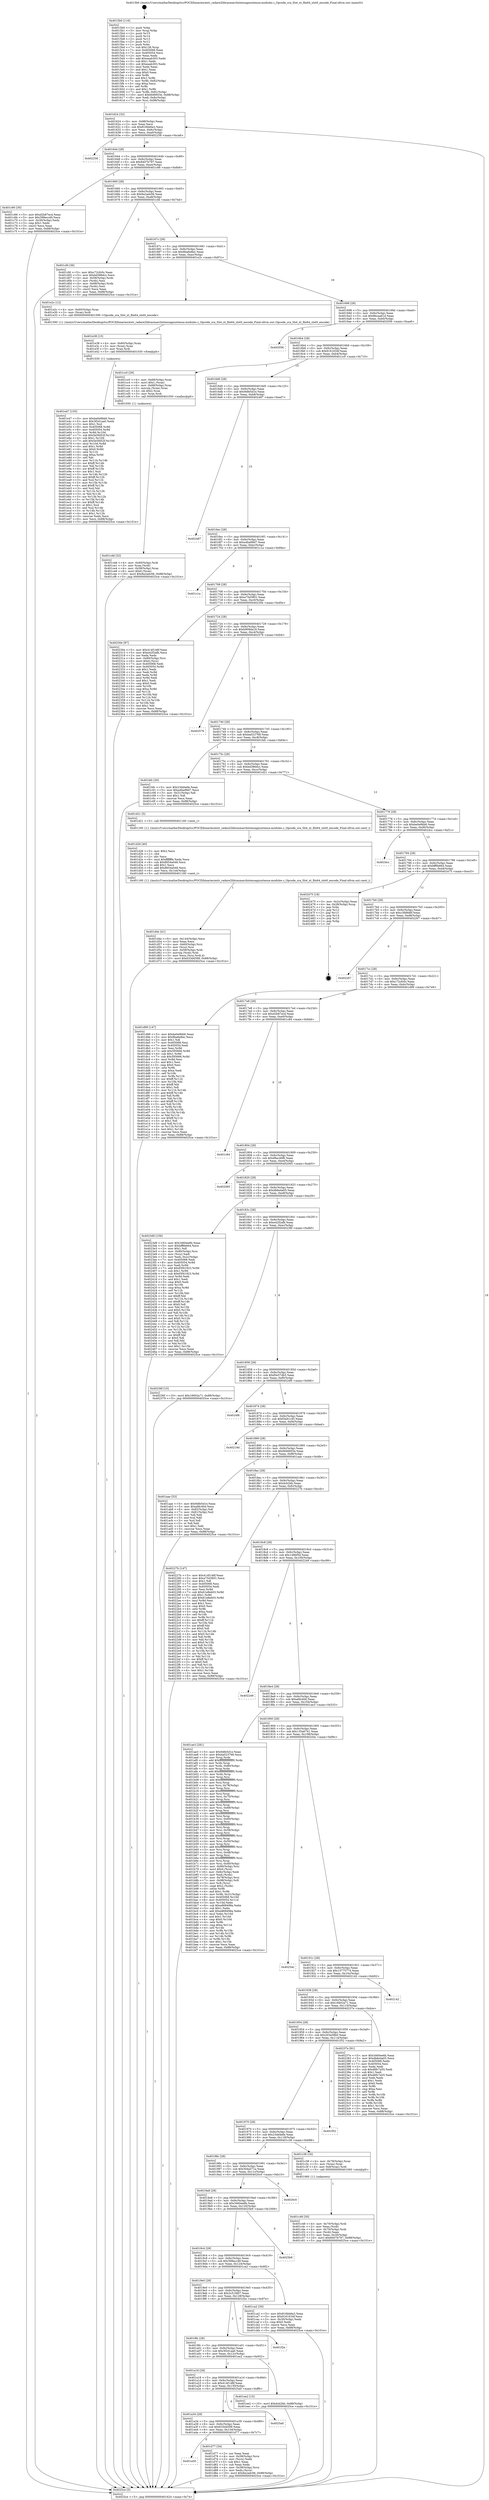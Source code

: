 digraph "0x4015b0" {
  label = "0x4015b0 (/mnt/c/Users/mathe/Desktop/tcc/POCII/binaries/extr_radare2librasmarchxtensagnuxtensa-modules.c_Opcode_sra_Slot_xt_flix64_slot0_encode_Final-ollvm.out::main(0))"
  labelloc = "t"
  node[shape=record]

  Entry [label="",width=0.3,height=0.3,shape=circle,fillcolor=black,style=filled]
  "0x401624" [label="{
     0x401624 [32]\l
     | [instrs]\l
     &nbsp;&nbsp;0x401624 \<+6\>: mov -0x88(%rbp),%eax\l
     &nbsp;&nbsp;0x40162a \<+2\>: mov %eax,%ecx\l
     &nbsp;&nbsp;0x40162c \<+6\>: sub $0x816bb6a3,%ecx\l
     &nbsp;&nbsp;0x401632 \<+6\>: mov %eax,-0x9c(%rbp)\l
     &nbsp;&nbsp;0x401638 \<+6\>: mov %ecx,-0xa0(%rbp)\l
     &nbsp;&nbsp;0x40163e \<+6\>: je 0000000000402258 \<main+0xca8\>\l
  }"]
  "0x402258" [label="{
     0x402258\l
  }", style=dashed]
  "0x401644" [label="{
     0x401644 [28]\l
     | [instrs]\l
     &nbsp;&nbsp;0x401644 \<+5\>: jmp 0000000000401649 \<main+0x99\>\l
     &nbsp;&nbsp;0x401649 \<+6\>: mov -0x9c(%rbp),%eax\l
     &nbsp;&nbsp;0x40164f \<+5\>: sub $0x8407b797,%eax\l
     &nbsp;&nbsp;0x401654 \<+6\>: mov %eax,-0xa4(%rbp)\l
     &nbsp;&nbsp;0x40165a \<+6\>: je 0000000000401c66 \<main+0x6b6\>\l
  }"]
  Exit [label="",width=0.3,height=0.3,shape=circle,fillcolor=black,style=filled,peripheries=2]
  "0x401c66" [label="{
     0x401c66 [30]\l
     | [instrs]\l
     &nbsp;&nbsp;0x401c66 \<+5\>: mov $0xd2b87ecd,%eax\l
     &nbsp;&nbsp;0x401c6b \<+5\>: mov $0x399ecc49,%ecx\l
     &nbsp;&nbsp;0x401c70 \<+3\>: mov -0x30(%rbp),%edx\l
     &nbsp;&nbsp;0x401c73 \<+3\>: cmp $0x1,%edx\l
     &nbsp;&nbsp;0x401c76 \<+3\>: cmovl %ecx,%eax\l
     &nbsp;&nbsp;0x401c79 \<+6\>: mov %eax,-0x88(%rbp)\l
     &nbsp;&nbsp;0x401c7f \<+5\>: jmp 00000000004025ce \<main+0x101e\>\l
  }"]
  "0x401660" [label="{
     0x401660 [28]\l
     | [instrs]\l
     &nbsp;&nbsp;0x401660 \<+5\>: jmp 0000000000401665 \<main+0xb5\>\l
     &nbsp;&nbsp;0x401665 \<+6\>: mov -0x9c(%rbp),%eax\l
     &nbsp;&nbsp;0x40166b \<+5\>: sub $0x8a2adc06,%eax\l
     &nbsp;&nbsp;0x401670 \<+6\>: mov %eax,-0xa8(%rbp)\l
     &nbsp;&nbsp;0x401676 \<+6\>: je 0000000000401cfd \<main+0x74d\>\l
  }"]
  "0x401e47" [label="{
     0x401e47 [155]\l
     | [instrs]\l
     &nbsp;&nbsp;0x401e47 \<+5\>: mov $0xbe0e9bb6,%ecx\l
     &nbsp;&nbsp;0x401e4c \<+5\>: mov $0x3f2d1aa0,%edx\l
     &nbsp;&nbsp;0x401e51 \<+3\>: mov $0x1,%sil\l
     &nbsp;&nbsp;0x401e54 \<+8\>: mov 0x405068,%r8d\l
     &nbsp;&nbsp;0x401e5c \<+8\>: mov 0x405054,%r9d\l
     &nbsp;&nbsp;0x401e64 \<+3\>: mov %r8d,%r10d\l
     &nbsp;&nbsp;0x401e67 \<+7\>: sub $0x5e5fd52f,%r10d\l
     &nbsp;&nbsp;0x401e6e \<+4\>: sub $0x1,%r10d\l
     &nbsp;&nbsp;0x401e72 \<+7\>: add $0x5e5fd52f,%r10d\l
     &nbsp;&nbsp;0x401e79 \<+4\>: imul %r10d,%r8d\l
     &nbsp;&nbsp;0x401e7d \<+4\>: and $0x1,%r8d\l
     &nbsp;&nbsp;0x401e81 \<+4\>: cmp $0x0,%r8d\l
     &nbsp;&nbsp;0x401e85 \<+4\>: sete %r11b\l
     &nbsp;&nbsp;0x401e89 \<+4\>: cmp $0xa,%r9d\l
     &nbsp;&nbsp;0x401e8d \<+3\>: setl %bl\l
     &nbsp;&nbsp;0x401e90 \<+3\>: mov %r11b,%r14b\l
     &nbsp;&nbsp;0x401e93 \<+4\>: xor $0xff,%r14b\l
     &nbsp;&nbsp;0x401e97 \<+3\>: mov %bl,%r15b\l
     &nbsp;&nbsp;0x401e9a \<+4\>: xor $0xff,%r15b\l
     &nbsp;&nbsp;0x401e9e \<+4\>: xor $0x1,%sil\l
     &nbsp;&nbsp;0x401ea2 \<+3\>: mov %r14b,%r12b\l
     &nbsp;&nbsp;0x401ea5 \<+4\>: and $0xff,%r12b\l
     &nbsp;&nbsp;0x401ea9 \<+3\>: and %sil,%r11b\l
     &nbsp;&nbsp;0x401eac \<+3\>: mov %r15b,%r13b\l
     &nbsp;&nbsp;0x401eaf \<+4\>: and $0xff,%r13b\l
     &nbsp;&nbsp;0x401eb3 \<+3\>: and %sil,%bl\l
     &nbsp;&nbsp;0x401eb6 \<+3\>: or %r11b,%r12b\l
     &nbsp;&nbsp;0x401eb9 \<+3\>: or %bl,%r13b\l
     &nbsp;&nbsp;0x401ebc \<+3\>: xor %r13b,%r12b\l
     &nbsp;&nbsp;0x401ebf \<+3\>: or %r15b,%r14b\l
     &nbsp;&nbsp;0x401ec2 \<+4\>: xor $0xff,%r14b\l
     &nbsp;&nbsp;0x401ec6 \<+4\>: or $0x1,%sil\l
     &nbsp;&nbsp;0x401eca \<+3\>: and %sil,%r14b\l
     &nbsp;&nbsp;0x401ecd \<+3\>: or %r14b,%r12b\l
     &nbsp;&nbsp;0x401ed0 \<+4\>: test $0x1,%r12b\l
     &nbsp;&nbsp;0x401ed4 \<+3\>: cmovne %edx,%ecx\l
     &nbsp;&nbsp;0x401ed7 \<+6\>: mov %ecx,-0x88(%rbp)\l
     &nbsp;&nbsp;0x401edd \<+5\>: jmp 00000000004025ce \<main+0x101e\>\l
  }"]
  "0x401cfd" [label="{
     0x401cfd [36]\l
     | [instrs]\l
     &nbsp;&nbsp;0x401cfd \<+5\>: mov $0xc72cfc0c,%eax\l
     &nbsp;&nbsp;0x401d02 \<+5\>: mov $0xbd386dcc,%ecx\l
     &nbsp;&nbsp;0x401d07 \<+4\>: mov -0x58(%rbp),%rdx\l
     &nbsp;&nbsp;0x401d0b \<+2\>: mov (%rdx),%esi\l
     &nbsp;&nbsp;0x401d0d \<+4\>: mov -0x68(%rbp),%rdx\l
     &nbsp;&nbsp;0x401d11 \<+2\>: cmp (%rdx),%esi\l
     &nbsp;&nbsp;0x401d13 \<+3\>: cmovl %ecx,%eax\l
     &nbsp;&nbsp;0x401d16 \<+6\>: mov %eax,-0x88(%rbp)\l
     &nbsp;&nbsp;0x401d1c \<+5\>: jmp 00000000004025ce \<main+0x101e\>\l
  }"]
  "0x40167c" [label="{
     0x40167c [28]\l
     | [instrs]\l
     &nbsp;&nbsp;0x40167c \<+5\>: jmp 0000000000401681 \<main+0xd1\>\l
     &nbsp;&nbsp;0x401681 \<+6\>: mov -0x9c(%rbp),%eax\l
     &nbsp;&nbsp;0x401687 \<+5\>: sub $0x8ba6e8ec,%eax\l
     &nbsp;&nbsp;0x40168c \<+6\>: mov %eax,-0xac(%rbp)\l
     &nbsp;&nbsp;0x401692 \<+6\>: je 0000000000401e2c \<main+0x87c\>\l
  }"]
  "0x401e38" [label="{
     0x401e38 [15]\l
     | [instrs]\l
     &nbsp;&nbsp;0x401e38 \<+4\>: mov -0x60(%rbp),%rax\l
     &nbsp;&nbsp;0x401e3c \<+3\>: mov (%rax),%rax\l
     &nbsp;&nbsp;0x401e3f \<+3\>: mov %rax,%rdi\l
     &nbsp;&nbsp;0x401e42 \<+5\>: call 0000000000401030 \<free@plt\>\l
     | [calls]\l
     &nbsp;&nbsp;0x401030 \{1\} (unknown)\l
  }"]
  "0x401e2c" [label="{
     0x401e2c [12]\l
     | [instrs]\l
     &nbsp;&nbsp;0x401e2c \<+4\>: mov -0x60(%rbp),%rax\l
     &nbsp;&nbsp;0x401e30 \<+3\>: mov (%rax),%rdi\l
     &nbsp;&nbsp;0x401e33 \<+5\>: call 0000000000401590 \<Opcode_sra_Slot_xt_flix64_slot0_encode\>\l
     | [calls]\l
     &nbsp;&nbsp;0x401590 \{1\} (/mnt/c/Users/mathe/Desktop/tcc/POCII/binaries/extr_radare2librasmarchxtensagnuxtensa-modules.c_Opcode_sra_Slot_xt_flix64_slot0_encode_Final-ollvm.out::Opcode_sra_Slot_xt_flix64_slot0_encode)\l
  }"]
  "0x401698" [label="{
     0x401698 [28]\l
     | [instrs]\l
     &nbsp;&nbsp;0x401698 \<+5\>: jmp 000000000040169d \<main+0xed\>\l
     &nbsp;&nbsp;0x40169d \<+6\>: mov -0x9c(%rbp),%eax\l
     &nbsp;&nbsp;0x4016a3 \<+5\>: sub $0x8bcaa61d,%eax\l
     &nbsp;&nbsp;0x4016a8 \<+6\>: mov %eax,-0xb0(%rbp)\l
     &nbsp;&nbsp;0x4016ae \<+6\>: je 0000000000402056 \<main+0xaa6\>\l
  }"]
  "0x401a50" [label="{
     0x401a50\l
  }", style=dashed]
  "0x402056" [label="{
     0x402056\l
  }", style=dashed]
  "0x4016b4" [label="{
     0x4016b4 [28]\l
     | [instrs]\l
     &nbsp;&nbsp;0x4016b4 \<+5\>: jmp 00000000004016b9 \<main+0x109\>\l
     &nbsp;&nbsp;0x4016b9 \<+6\>: mov -0x9c(%rbp),%eax\l
     &nbsp;&nbsp;0x4016bf \<+5\>: sub $0x9161634f,%eax\l
     &nbsp;&nbsp;0x4016c4 \<+6\>: mov %eax,-0xb4(%rbp)\l
     &nbsp;&nbsp;0x4016ca \<+6\>: je 0000000000401cc0 \<main+0x710\>\l
  }"]
  "0x401d77" [label="{
     0x401d77 [34]\l
     | [instrs]\l
     &nbsp;&nbsp;0x401d77 \<+2\>: xor %eax,%eax\l
     &nbsp;&nbsp;0x401d79 \<+4\>: mov -0x58(%rbp),%rcx\l
     &nbsp;&nbsp;0x401d7d \<+2\>: mov (%rcx),%edx\l
     &nbsp;&nbsp;0x401d7f \<+3\>: sub $0x1,%eax\l
     &nbsp;&nbsp;0x401d82 \<+2\>: sub %eax,%edx\l
     &nbsp;&nbsp;0x401d84 \<+4\>: mov -0x58(%rbp),%rcx\l
     &nbsp;&nbsp;0x401d88 \<+2\>: mov %edx,(%rcx)\l
     &nbsp;&nbsp;0x401d8a \<+10\>: movl $0x8a2adc06,-0x88(%rbp)\l
     &nbsp;&nbsp;0x401d94 \<+5\>: jmp 00000000004025ce \<main+0x101e\>\l
  }"]
  "0x401cc0" [label="{
     0x401cc0 [29]\l
     | [instrs]\l
     &nbsp;&nbsp;0x401cc0 \<+4\>: mov -0x68(%rbp),%rax\l
     &nbsp;&nbsp;0x401cc4 \<+6\>: movl $0x1,(%rax)\l
     &nbsp;&nbsp;0x401cca \<+4\>: mov -0x68(%rbp),%rax\l
     &nbsp;&nbsp;0x401cce \<+3\>: movslq (%rax),%rax\l
     &nbsp;&nbsp;0x401cd1 \<+4\>: shl $0x2,%rax\l
     &nbsp;&nbsp;0x401cd5 \<+3\>: mov %rax,%rdi\l
     &nbsp;&nbsp;0x401cd8 \<+5\>: call 0000000000401050 \<malloc@plt\>\l
     | [calls]\l
     &nbsp;&nbsp;0x401050 \{1\} (unknown)\l
  }"]
  "0x4016d0" [label="{
     0x4016d0 [28]\l
     | [instrs]\l
     &nbsp;&nbsp;0x4016d0 \<+5\>: jmp 00000000004016d5 \<main+0x125\>\l
     &nbsp;&nbsp;0x4016d5 \<+6\>: mov -0x9c(%rbp),%eax\l
     &nbsp;&nbsp;0x4016db \<+5\>: sub $0x9dfe5d1e,%eax\l
     &nbsp;&nbsp;0x4016e0 \<+6\>: mov %eax,-0xb8(%rbp)\l
     &nbsp;&nbsp;0x4016e6 \<+6\>: je 0000000000402487 \<main+0xed7\>\l
  }"]
  "0x401a34" [label="{
     0x401a34 [28]\l
     | [instrs]\l
     &nbsp;&nbsp;0x401a34 \<+5\>: jmp 0000000000401a39 \<main+0x489\>\l
     &nbsp;&nbsp;0x401a39 \<+6\>: mov -0x9c(%rbp),%eax\l
     &nbsp;&nbsp;0x401a3f \<+5\>: sub $0x633d4599,%eax\l
     &nbsp;&nbsp;0x401a44 \<+6\>: mov %eax,-0x134(%rbp)\l
     &nbsp;&nbsp;0x401a4a \<+6\>: je 0000000000401d77 \<main+0x7c7\>\l
  }"]
  "0x402487" [label="{
     0x402487\l
  }", style=dashed]
  "0x4016ec" [label="{
     0x4016ec [28]\l
     | [instrs]\l
     &nbsp;&nbsp;0x4016ec \<+5\>: jmp 00000000004016f1 \<main+0x141\>\l
     &nbsp;&nbsp;0x4016f1 \<+6\>: mov -0x9c(%rbp),%eax\l
     &nbsp;&nbsp;0x4016f7 \<+5\>: sub $0xa4ba98d7,%eax\l
     &nbsp;&nbsp;0x4016fc \<+6\>: mov %eax,-0xbc(%rbp)\l
     &nbsp;&nbsp;0x401702 \<+6\>: je 0000000000401c1a \<main+0x66a\>\l
  }"]
  "0x4025a0" [label="{
     0x4025a0\l
  }", style=dashed]
  "0x401c1a" [label="{
     0x401c1a\l
  }", style=dashed]
  "0x401708" [label="{
     0x401708 [28]\l
     | [instrs]\l
     &nbsp;&nbsp;0x401708 \<+5\>: jmp 000000000040170d \<main+0x15d\>\l
     &nbsp;&nbsp;0x40170d \<+6\>: mov -0x9c(%rbp),%eax\l
     &nbsp;&nbsp;0x401713 \<+5\>: sub $0xa75d3801,%eax\l
     &nbsp;&nbsp;0x401718 \<+6\>: mov %eax,-0xc0(%rbp)\l
     &nbsp;&nbsp;0x40171e \<+6\>: je 000000000040230e \<main+0xd5e\>\l
  }"]
  "0x401a18" [label="{
     0x401a18 [28]\l
     | [instrs]\l
     &nbsp;&nbsp;0x401a18 \<+5\>: jmp 0000000000401a1d \<main+0x46d\>\l
     &nbsp;&nbsp;0x401a1d \<+6\>: mov -0x9c(%rbp),%eax\l
     &nbsp;&nbsp;0x401a23 \<+5\>: sub $0x414f148f,%eax\l
     &nbsp;&nbsp;0x401a28 \<+6\>: mov %eax,-0x130(%rbp)\l
     &nbsp;&nbsp;0x401a2e \<+6\>: je 00000000004025a0 \<main+0xff0\>\l
  }"]
  "0x40230e" [label="{
     0x40230e [97]\l
     | [instrs]\l
     &nbsp;&nbsp;0x40230e \<+5\>: mov $0x414f148f,%eax\l
     &nbsp;&nbsp;0x402313 \<+5\>: mov $0xe42f2afb,%ecx\l
     &nbsp;&nbsp;0x402318 \<+2\>: xor %edx,%edx\l
     &nbsp;&nbsp;0x40231a \<+4\>: mov -0x80(%rbp),%rsi\l
     &nbsp;&nbsp;0x40231e \<+6\>: movl $0x0,(%rsi)\l
     &nbsp;&nbsp;0x402324 \<+7\>: mov 0x405068,%edi\l
     &nbsp;&nbsp;0x40232b \<+8\>: mov 0x405054,%r8d\l
     &nbsp;&nbsp;0x402333 \<+3\>: sub $0x1,%edx\l
     &nbsp;&nbsp;0x402336 \<+3\>: mov %edi,%r9d\l
     &nbsp;&nbsp;0x402339 \<+3\>: add %edx,%r9d\l
     &nbsp;&nbsp;0x40233c \<+4\>: imul %r9d,%edi\l
     &nbsp;&nbsp;0x402340 \<+3\>: and $0x1,%edi\l
     &nbsp;&nbsp;0x402343 \<+3\>: cmp $0x0,%edi\l
     &nbsp;&nbsp;0x402346 \<+4\>: sete %r10b\l
     &nbsp;&nbsp;0x40234a \<+4\>: cmp $0xa,%r8d\l
     &nbsp;&nbsp;0x40234e \<+4\>: setl %r11b\l
     &nbsp;&nbsp;0x402352 \<+3\>: mov %r10b,%bl\l
     &nbsp;&nbsp;0x402355 \<+3\>: and %r11b,%bl\l
     &nbsp;&nbsp;0x402358 \<+3\>: xor %r11b,%r10b\l
     &nbsp;&nbsp;0x40235b \<+3\>: or %r10b,%bl\l
     &nbsp;&nbsp;0x40235e \<+3\>: test $0x1,%bl\l
     &nbsp;&nbsp;0x402361 \<+3\>: cmovne %ecx,%eax\l
     &nbsp;&nbsp;0x402364 \<+6\>: mov %eax,-0x88(%rbp)\l
     &nbsp;&nbsp;0x40236a \<+5\>: jmp 00000000004025ce \<main+0x101e\>\l
  }"]
  "0x401724" [label="{
     0x401724 [28]\l
     | [instrs]\l
     &nbsp;&nbsp;0x401724 \<+5\>: jmp 0000000000401729 \<main+0x179\>\l
     &nbsp;&nbsp;0x401729 \<+6\>: mov -0x9c(%rbp),%eax\l
     &nbsp;&nbsp;0x40172f \<+5\>: sub $0xb909da18,%eax\l
     &nbsp;&nbsp;0x401734 \<+6\>: mov %eax,-0xc4(%rbp)\l
     &nbsp;&nbsp;0x40173a \<+6\>: je 0000000000402576 \<main+0xfc6\>\l
  }"]
  "0x401ee2" [label="{
     0x401ee2 [15]\l
     | [instrs]\l
     &nbsp;&nbsp;0x401ee2 \<+10\>: movl $0xdcb2bb,-0x88(%rbp)\l
     &nbsp;&nbsp;0x401eec \<+5\>: jmp 00000000004025ce \<main+0x101e\>\l
  }"]
  "0x402576" [label="{
     0x402576\l
  }", style=dashed]
  "0x401740" [label="{
     0x401740 [28]\l
     | [instrs]\l
     &nbsp;&nbsp;0x401740 \<+5\>: jmp 0000000000401745 \<main+0x195\>\l
     &nbsp;&nbsp;0x401745 \<+6\>: mov -0x9c(%rbp),%eax\l
     &nbsp;&nbsp;0x40174b \<+5\>: sub $0xba023768,%eax\l
     &nbsp;&nbsp;0x401750 \<+6\>: mov %eax,-0xc8(%rbp)\l
     &nbsp;&nbsp;0x401756 \<+6\>: je 0000000000401bfc \<main+0x64c\>\l
  }"]
  "0x4019fc" [label="{
     0x4019fc [28]\l
     | [instrs]\l
     &nbsp;&nbsp;0x4019fc \<+5\>: jmp 0000000000401a01 \<main+0x451\>\l
     &nbsp;&nbsp;0x401a01 \<+6\>: mov -0x9c(%rbp),%eax\l
     &nbsp;&nbsp;0x401a07 \<+5\>: sub $0x3f2d1aa0,%eax\l
     &nbsp;&nbsp;0x401a0c \<+6\>: mov %eax,-0x12c(%rbp)\l
     &nbsp;&nbsp;0x401a12 \<+6\>: je 0000000000401ee2 \<main+0x932\>\l
  }"]
  "0x401bfc" [label="{
     0x401bfc [30]\l
     | [instrs]\l
     &nbsp;&nbsp;0x401bfc \<+5\>: mov $0x23dd4efe,%eax\l
     &nbsp;&nbsp;0x401c01 \<+5\>: mov $0xa4ba98d7,%ecx\l
     &nbsp;&nbsp;0x401c06 \<+3\>: mov -0x31(%rbp),%dl\l
     &nbsp;&nbsp;0x401c09 \<+3\>: test $0x1,%dl\l
     &nbsp;&nbsp;0x401c0c \<+3\>: cmovne %ecx,%eax\l
     &nbsp;&nbsp;0x401c0f \<+6\>: mov %eax,-0x88(%rbp)\l
     &nbsp;&nbsp;0x401c15 \<+5\>: jmp 00000000004025ce \<main+0x101e\>\l
  }"]
  "0x40175c" [label="{
     0x40175c [28]\l
     | [instrs]\l
     &nbsp;&nbsp;0x40175c \<+5\>: jmp 0000000000401761 \<main+0x1b1\>\l
     &nbsp;&nbsp;0x401761 \<+6\>: mov -0x9c(%rbp),%eax\l
     &nbsp;&nbsp;0x401767 \<+5\>: sub $0xbd386dcc,%eax\l
     &nbsp;&nbsp;0x40176c \<+6\>: mov %eax,-0xcc(%rbp)\l
     &nbsp;&nbsp;0x401772 \<+6\>: je 0000000000401d21 \<main+0x771\>\l
  }"]
  "0x401f2e" [label="{
     0x401f2e\l
  }", style=dashed]
  "0x401d21" [label="{
     0x401d21 [5]\l
     | [instrs]\l
     &nbsp;&nbsp;0x401d21 \<+5\>: call 0000000000401160 \<next_i\>\l
     | [calls]\l
     &nbsp;&nbsp;0x401160 \{1\} (/mnt/c/Users/mathe/Desktop/tcc/POCII/binaries/extr_radare2librasmarchxtensagnuxtensa-modules.c_Opcode_sra_Slot_xt_flix64_slot0_encode_Final-ollvm.out::next_i)\l
  }"]
  "0x401778" [label="{
     0x401778 [28]\l
     | [instrs]\l
     &nbsp;&nbsp;0x401778 \<+5\>: jmp 000000000040177d \<main+0x1cd\>\l
     &nbsp;&nbsp;0x40177d \<+6\>: mov -0x9c(%rbp),%eax\l
     &nbsp;&nbsp;0x401783 \<+5\>: sub $0xbe0e9bb6,%eax\l
     &nbsp;&nbsp;0x401788 \<+6\>: mov %eax,-0xd0(%rbp)\l
     &nbsp;&nbsp;0x40178e \<+6\>: je 00000000004024cc \<main+0xf1c\>\l
  }"]
  "0x401d4e" [label="{
     0x401d4e [41]\l
     | [instrs]\l
     &nbsp;&nbsp;0x401d4e \<+6\>: mov -0x144(%rbp),%ecx\l
     &nbsp;&nbsp;0x401d54 \<+3\>: imul %eax,%ecx\l
     &nbsp;&nbsp;0x401d57 \<+4\>: mov -0x60(%rbp),%rsi\l
     &nbsp;&nbsp;0x401d5b \<+3\>: mov (%rsi),%rsi\l
     &nbsp;&nbsp;0x401d5e \<+4\>: mov -0x58(%rbp),%rdi\l
     &nbsp;&nbsp;0x401d62 \<+3\>: movslq (%rdi),%rdi\l
     &nbsp;&nbsp;0x401d65 \<+3\>: mov %ecx,(%rsi,%rdi,4)\l
     &nbsp;&nbsp;0x401d68 \<+10\>: movl $0x633d4599,-0x88(%rbp)\l
     &nbsp;&nbsp;0x401d72 \<+5\>: jmp 00000000004025ce \<main+0x101e\>\l
  }"]
  "0x4024cc" [label="{
     0x4024cc\l
  }", style=dashed]
  "0x401794" [label="{
     0x401794 [28]\l
     | [instrs]\l
     &nbsp;&nbsp;0x401794 \<+5\>: jmp 0000000000401799 \<main+0x1e9\>\l
     &nbsp;&nbsp;0x401799 \<+6\>: mov -0x9c(%rbp),%eax\l
     &nbsp;&nbsp;0x40179f \<+5\>: sub $0xbff6b664,%eax\l
     &nbsp;&nbsp;0x4017a4 \<+6\>: mov %eax,-0xd4(%rbp)\l
     &nbsp;&nbsp;0x4017aa \<+6\>: je 0000000000402475 \<main+0xec5\>\l
  }"]
  "0x401d26" [label="{
     0x401d26 [40]\l
     | [instrs]\l
     &nbsp;&nbsp;0x401d26 \<+5\>: mov $0x2,%ecx\l
     &nbsp;&nbsp;0x401d2b \<+1\>: cltd\l
     &nbsp;&nbsp;0x401d2c \<+2\>: idiv %ecx\l
     &nbsp;&nbsp;0x401d2e \<+6\>: imul $0xfffffffe,%edx,%ecx\l
     &nbsp;&nbsp;0x401d34 \<+6\>: sub $0x8654a048,%ecx\l
     &nbsp;&nbsp;0x401d3a \<+3\>: add $0x1,%ecx\l
     &nbsp;&nbsp;0x401d3d \<+6\>: add $0x8654a048,%ecx\l
     &nbsp;&nbsp;0x401d43 \<+6\>: mov %ecx,-0x144(%rbp)\l
     &nbsp;&nbsp;0x401d49 \<+5\>: call 0000000000401160 \<next_i\>\l
     | [calls]\l
     &nbsp;&nbsp;0x401160 \{1\} (/mnt/c/Users/mathe/Desktop/tcc/POCII/binaries/extr_radare2librasmarchxtensagnuxtensa-modules.c_Opcode_sra_Slot_xt_flix64_slot0_encode_Final-ollvm.out::next_i)\l
  }"]
  "0x402475" [label="{
     0x402475 [18]\l
     | [instrs]\l
     &nbsp;&nbsp;0x402475 \<+3\>: mov -0x2c(%rbp),%eax\l
     &nbsp;&nbsp;0x402478 \<+4\>: lea -0x28(%rbp),%rsp\l
     &nbsp;&nbsp;0x40247c \<+1\>: pop %rbx\l
     &nbsp;&nbsp;0x40247d \<+2\>: pop %r12\l
     &nbsp;&nbsp;0x40247f \<+2\>: pop %r13\l
     &nbsp;&nbsp;0x402481 \<+2\>: pop %r14\l
     &nbsp;&nbsp;0x402483 \<+2\>: pop %r15\l
     &nbsp;&nbsp;0x402485 \<+1\>: pop %rbp\l
     &nbsp;&nbsp;0x402486 \<+1\>: ret\l
  }"]
  "0x4017b0" [label="{
     0x4017b0 [28]\l
     | [instrs]\l
     &nbsp;&nbsp;0x4017b0 \<+5\>: jmp 00000000004017b5 \<main+0x205\>\l
     &nbsp;&nbsp;0x4017b5 \<+6\>: mov -0x9c(%rbp),%eax\l
     &nbsp;&nbsp;0x4017bb \<+5\>: sub $0xc3fd9d6f,%eax\l
     &nbsp;&nbsp;0x4017c0 \<+6\>: mov %eax,-0xd8(%rbp)\l
     &nbsp;&nbsp;0x4017c6 \<+6\>: je 0000000000402267 \<main+0xcb7\>\l
  }"]
  "0x401cdd" [label="{
     0x401cdd [32]\l
     | [instrs]\l
     &nbsp;&nbsp;0x401cdd \<+4\>: mov -0x60(%rbp),%rdi\l
     &nbsp;&nbsp;0x401ce1 \<+3\>: mov %rax,(%rdi)\l
     &nbsp;&nbsp;0x401ce4 \<+4\>: mov -0x58(%rbp),%rax\l
     &nbsp;&nbsp;0x401ce8 \<+6\>: movl $0x0,(%rax)\l
     &nbsp;&nbsp;0x401cee \<+10\>: movl $0x8a2adc06,-0x88(%rbp)\l
     &nbsp;&nbsp;0x401cf8 \<+5\>: jmp 00000000004025ce \<main+0x101e\>\l
  }"]
  "0x402267" [label="{
     0x402267\l
  }", style=dashed]
  "0x4017cc" [label="{
     0x4017cc [28]\l
     | [instrs]\l
     &nbsp;&nbsp;0x4017cc \<+5\>: jmp 00000000004017d1 \<main+0x221\>\l
     &nbsp;&nbsp;0x4017d1 \<+6\>: mov -0x9c(%rbp),%eax\l
     &nbsp;&nbsp;0x4017d7 \<+5\>: sub $0xc72cfc0c,%eax\l
     &nbsp;&nbsp;0x4017dc \<+6\>: mov %eax,-0xdc(%rbp)\l
     &nbsp;&nbsp;0x4017e2 \<+6\>: je 0000000000401d99 \<main+0x7e9\>\l
  }"]
  "0x4019e0" [label="{
     0x4019e0 [28]\l
     | [instrs]\l
     &nbsp;&nbsp;0x4019e0 \<+5\>: jmp 00000000004019e5 \<main+0x435\>\l
     &nbsp;&nbsp;0x4019e5 \<+6\>: mov -0x9c(%rbp),%eax\l
     &nbsp;&nbsp;0x4019eb \<+5\>: sub $0x3c51fd07,%eax\l
     &nbsp;&nbsp;0x4019f0 \<+6\>: mov %eax,-0x128(%rbp)\l
     &nbsp;&nbsp;0x4019f6 \<+6\>: je 0000000000401f2e \<main+0x97e\>\l
  }"]
  "0x401d99" [label="{
     0x401d99 [147]\l
     | [instrs]\l
     &nbsp;&nbsp;0x401d99 \<+5\>: mov $0xbe0e9bb6,%eax\l
     &nbsp;&nbsp;0x401d9e \<+5\>: mov $0x8ba6e8ec,%ecx\l
     &nbsp;&nbsp;0x401da3 \<+2\>: mov $0x1,%dl\l
     &nbsp;&nbsp;0x401da5 \<+7\>: mov 0x405068,%esi\l
     &nbsp;&nbsp;0x401dac \<+7\>: mov 0x405054,%edi\l
     &nbsp;&nbsp;0x401db3 \<+3\>: mov %esi,%r8d\l
     &nbsp;&nbsp;0x401db6 \<+7\>: add $0x595666,%r8d\l
     &nbsp;&nbsp;0x401dbd \<+4\>: sub $0x1,%r8d\l
     &nbsp;&nbsp;0x401dc1 \<+7\>: sub $0x595666,%r8d\l
     &nbsp;&nbsp;0x401dc8 \<+4\>: imul %r8d,%esi\l
     &nbsp;&nbsp;0x401dcc \<+3\>: and $0x1,%esi\l
     &nbsp;&nbsp;0x401dcf \<+3\>: cmp $0x0,%esi\l
     &nbsp;&nbsp;0x401dd2 \<+4\>: sete %r9b\l
     &nbsp;&nbsp;0x401dd6 \<+3\>: cmp $0xa,%edi\l
     &nbsp;&nbsp;0x401dd9 \<+4\>: setl %r10b\l
     &nbsp;&nbsp;0x401ddd \<+3\>: mov %r9b,%r11b\l
     &nbsp;&nbsp;0x401de0 \<+4\>: xor $0xff,%r11b\l
     &nbsp;&nbsp;0x401de4 \<+3\>: mov %r10b,%bl\l
     &nbsp;&nbsp;0x401de7 \<+3\>: xor $0xff,%bl\l
     &nbsp;&nbsp;0x401dea \<+3\>: xor $0x1,%dl\l
     &nbsp;&nbsp;0x401ded \<+3\>: mov %r11b,%r14b\l
     &nbsp;&nbsp;0x401df0 \<+4\>: and $0xff,%r14b\l
     &nbsp;&nbsp;0x401df4 \<+3\>: and %dl,%r9b\l
     &nbsp;&nbsp;0x401df7 \<+3\>: mov %bl,%r15b\l
     &nbsp;&nbsp;0x401dfa \<+4\>: and $0xff,%r15b\l
     &nbsp;&nbsp;0x401dfe \<+3\>: and %dl,%r10b\l
     &nbsp;&nbsp;0x401e01 \<+3\>: or %r9b,%r14b\l
     &nbsp;&nbsp;0x401e04 \<+3\>: or %r10b,%r15b\l
     &nbsp;&nbsp;0x401e07 \<+3\>: xor %r15b,%r14b\l
     &nbsp;&nbsp;0x401e0a \<+3\>: or %bl,%r11b\l
     &nbsp;&nbsp;0x401e0d \<+4\>: xor $0xff,%r11b\l
     &nbsp;&nbsp;0x401e11 \<+3\>: or $0x1,%dl\l
     &nbsp;&nbsp;0x401e14 \<+3\>: and %dl,%r11b\l
     &nbsp;&nbsp;0x401e17 \<+3\>: or %r11b,%r14b\l
     &nbsp;&nbsp;0x401e1a \<+4\>: test $0x1,%r14b\l
     &nbsp;&nbsp;0x401e1e \<+3\>: cmovne %ecx,%eax\l
     &nbsp;&nbsp;0x401e21 \<+6\>: mov %eax,-0x88(%rbp)\l
     &nbsp;&nbsp;0x401e27 \<+5\>: jmp 00000000004025ce \<main+0x101e\>\l
  }"]
  "0x4017e8" [label="{
     0x4017e8 [28]\l
     | [instrs]\l
     &nbsp;&nbsp;0x4017e8 \<+5\>: jmp 00000000004017ed \<main+0x23d\>\l
     &nbsp;&nbsp;0x4017ed \<+6\>: mov -0x9c(%rbp),%eax\l
     &nbsp;&nbsp;0x4017f3 \<+5\>: sub $0xd2b87ecd,%eax\l
     &nbsp;&nbsp;0x4017f8 \<+6\>: mov %eax,-0xe0(%rbp)\l
     &nbsp;&nbsp;0x4017fe \<+6\>: je 0000000000401c84 \<main+0x6d4\>\l
  }"]
  "0x401ca2" [label="{
     0x401ca2 [30]\l
     | [instrs]\l
     &nbsp;&nbsp;0x401ca2 \<+5\>: mov $0x816bb6a3,%eax\l
     &nbsp;&nbsp;0x401ca7 \<+5\>: mov $0x9161634f,%ecx\l
     &nbsp;&nbsp;0x401cac \<+3\>: mov -0x30(%rbp),%edx\l
     &nbsp;&nbsp;0x401caf \<+3\>: cmp $0x0,%edx\l
     &nbsp;&nbsp;0x401cb2 \<+3\>: cmove %ecx,%eax\l
     &nbsp;&nbsp;0x401cb5 \<+6\>: mov %eax,-0x88(%rbp)\l
     &nbsp;&nbsp;0x401cbb \<+5\>: jmp 00000000004025ce \<main+0x101e\>\l
  }"]
  "0x401c84" [label="{
     0x401c84\l
  }", style=dashed]
  "0x401804" [label="{
     0x401804 [28]\l
     | [instrs]\l
     &nbsp;&nbsp;0x401804 \<+5\>: jmp 0000000000401809 \<main+0x259\>\l
     &nbsp;&nbsp;0x401809 \<+6\>: mov -0x9c(%rbp),%eax\l
     &nbsp;&nbsp;0x40180f \<+5\>: sub $0xd8ac46f6,%eax\l
     &nbsp;&nbsp;0x401814 \<+6\>: mov %eax,-0xe4(%rbp)\l
     &nbsp;&nbsp;0x40181a \<+6\>: je 0000000000402065 \<main+0xab5\>\l
  }"]
  "0x4019c4" [label="{
     0x4019c4 [28]\l
     | [instrs]\l
     &nbsp;&nbsp;0x4019c4 \<+5\>: jmp 00000000004019c9 \<main+0x419\>\l
     &nbsp;&nbsp;0x4019c9 \<+6\>: mov -0x9c(%rbp),%eax\l
     &nbsp;&nbsp;0x4019cf \<+5\>: sub $0x399ecc49,%eax\l
     &nbsp;&nbsp;0x4019d4 \<+6\>: mov %eax,-0x124(%rbp)\l
     &nbsp;&nbsp;0x4019da \<+6\>: je 0000000000401ca2 \<main+0x6f2\>\l
  }"]
  "0x402065" [label="{
     0x402065\l
  }", style=dashed]
  "0x401820" [label="{
     0x401820 [28]\l
     | [instrs]\l
     &nbsp;&nbsp;0x401820 \<+5\>: jmp 0000000000401825 \<main+0x275\>\l
     &nbsp;&nbsp;0x401825 \<+6\>: mov -0x9c(%rbp),%eax\l
     &nbsp;&nbsp;0x40182b \<+5\>: sub $0xdb6e4a05,%eax\l
     &nbsp;&nbsp;0x401830 \<+6\>: mov %eax,-0xe8(%rbp)\l
     &nbsp;&nbsp;0x401836 \<+6\>: je 00000000004023d9 \<main+0xe29\>\l
  }"]
  "0x4025b9" [label="{
     0x4025b9\l
  }", style=dashed]
  "0x4023d9" [label="{
     0x4023d9 [156]\l
     | [instrs]\l
     &nbsp;&nbsp;0x4023d9 \<+5\>: mov $0x3460ee6b,%eax\l
     &nbsp;&nbsp;0x4023de \<+5\>: mov $0xbff6b664,%ecx\l
     &nbsp;&nbsp;0x4023e3 \<+2\>: mov $0x1,%dl\l
     &nbsp;&nbsp;0x4023e5 \<+4\>: mov -0x80(%rbp),%rsi\l
     &nbsp;&nbsp;0x4023e9 \<+2\>: mov (%rsi),%edi\l
     &nbsp;&nbsp;0x4023eb \<+3\>: mov %edi,-0x2c(%rbp)\l
     &nbsp;&nbsp;0x4023ee \<+7\>: mov 0x405068,%edi\l
     &nbsp;&nbsp;0x4023f5 \<+8\>: mov 0x405054,%r8d\l
     &nbsp;&nbsp;0x4023fd \<+3\>: mov %edi,%r9d\l
     &nbsp;&nbsp;0x402400 \<+7\>: add $0x65f41923,%r9d\l
     &nbsp;&nbsp;0x402407 \<+4\>: sub $0x1,%r9d\l
     &nbsp;&nbsp;0x40240b \<+7\>: sub $0x65f41923,%r9d\l
     &nbsp;&nbsp;0x402412 \<+4\>: imul %r9d,%edi\l
     &nbsp;&nbsp;0x402416 \<+3\>: and $0x1,%edi\l
     &nbsp;&nbsp;0x402419 \<+3\>: cmp $0x0,%edi\l
     &nbsp;&nbsp;0x40241c \<+4\>: sete %r10b\l
     &nbsp;&nbsp;0x402420 \<+4\>: cmp $0xa,%r8d\l
     &nbsp;&nbsp;0x402424 \<+4\>: setl %r11b\l
     &nbsp;&nbsp;0x402428 \<+3\>: mov %r10b,%bl\l
     &nbsp;&nbsp;0x40242b \<+3\>: xor $0xff,%bl\l
     &nbsp;&nbsp;0x40242e \<+3\>: mov %r11b,%r14b\l
     &nbsp;&nbsp;0x402431 \<+4\>: xor $0xff,%r14b\l
     &nbsp;&nbsp;0x402435 \<+3\>: xor $0x0,%dl\l
     &nbsp;&nbsp;0x402438 \<+3\>: mov %bl,%r15b\l
     &nbsp;&nbsp;0x40243b \<+4\>: and $0x0,%r15b\l
     &nbsp;&nbsp;0x40243f \<+3\>: and %dl,%r10b\l
     &nbsp;&nbsp;0x402442 \<+3\>: mov %r14b,%r12b\l
     &nbsp;&nbsp;0x402445 \<+4\>: and $0x0,%r12b\l
     &nbsp;&nbsp;0x402449 \<+3\>: and %dl,%r11b\l
     &nbsp;&nbsp;0x40244c \<+3\>: or %r10b,%r15b\l
     &nbsp;&nbsp;0x40244f \<+3\>: or %r11b,%r12b\l
     &nbsp;&nbsp;0x402452 \<+3\>: xor %r12b,%r15b\l
     &nbsp;&nbsp;0x402455 \<+3\>: or %r14b,%bl\l
     &nbsp;&nbsp;0x402458 \<+3\>: xor $0xff,%bl\l
     &nbsp;&nbsp;0x40245b \<+3\>: or $0x0,%dl\l
     &nbsp;&nbsp;0x40245e \<+2\>: and %dl,%bl\l
     &nbsp;&nbsp;0x402460 \<+3\>: or %bl,%r15b\l
     &nbsp;&nbsp;0x402463 \<+4\>: test $0x1,%r15b\l
     &nbsp;&nbsp;0x402467 \<+3\>: cmovne %ecx,%eax\l
     &nbsp;&nbsp;0x40246a \<+6\>: mov %eax,-0x88(%rbp)\l
     &nbsp;&nbsp;0x402470 \<+5\>: jmp 00000000004025ce \<main+0x101e\>\l
  }"]
  "0x40183c" [label="{
     0x40183c [28]\l
     | [instrs]\l
     &nbsp;&nbsp;0x40183c \<+5\>: jmp 0000000000401841 \<main+0x291\>\l
     &nbsp;&nbsp;0x401841 \<+6\>: mov -0x9c(%rbp),%eax\l
     &nbsp;&nbsp;0x401847 \<+5\>: sub $0xe42f2afb,%eax\l
     &nbsp;&nbsp;0x40184c \<+6\>: mov %eax,-0xec(%rbp)\l
     &nbsp;&nbsp;0x401852 \<+6\>: je 000000000040236f \<main+0xdbf\>\l
  }"]
  "0x4019a8" [label="{
     0x4019a8 [28]\l
     | [instrs]\l
     &nbsp;&nbsp;0x4019a8 \<+5\>: jmp 00000000004019ad \<main+0x3fd\>\l
     &nbsp;&nbsp;0x4019ad \<+6\>: mov -0x9c(%rbp),%eax\l
     &nbsp;&nbsp;0x4019b3 \<+5\>: sub $0x3460ee6b,%eax\l
     &nbsp;&nbsp;0x4019b8 \<+6\>: mov %eax,-0x120(%rbp)\l
     &nbsp;&nbsp;0x4019be \<+6\>: je 00000000004025b9 \<main+0x1009\>\l
  }"]
  "0x40236f" [label="{
     0x40236f [15]\l
     | [instrs]\l
     &nbsp;&nbsp;0x40236f \<+10\>: movl $0x16602a71,-0x88(%rbp)\l
     &nbsp;&nbsp;0x402379 \<+5\>: jmp 00000000004025ce \<main+0x101e\>\l
  }"]
  "0x401858" [label="{
     0x401858 [28]\l
     | [instrs]\l
     &nbsp;&nbsp;0x401858 \<+5\>: jmp 000000000040185d \<main+0x2ad\>\l
     &nbsp;&nbsp;0x40185d \<+6\>: mov -0x9c(%rbp),%eax\l
     &nbsp;&nbsp;0x401863 \<+5\>: sub $0xf0e57db5,%eax\l
     &nbsp;&nbsp;0x401868 \<+6\>: mov %eax,-0xf0(%rbp)\l
     &nbsp;&nbsp;0x40186e \<+6\>: je 00000000004024f6 \<main+0xf46\>\l
  }"]
  "0x4020c0" [label="{
     0x4020c0\l
  }", style=dashed]
  "0x4024f6" [label="{
     0x4024f6\l
  }", style=dashed]
  "0x401874" [label="{
     0x401874 [28]\l
     | [instrs]\l
     &nbsp;&nbsp;0x401874 \<+5\>: jmp 0000000000401879 \<main+0x2c9\>\l
     &nbsp;&nbsp;0x401879 \<+6\>: mov -0x9c(%rbp),%eax\l
     &nbsp;&nbsp;0x40187f \<+5\>: sub $0xf3a91c45,%eax\l
     &nbsp;&nbsp;0x401884 \<+6\>: mov %eax,-0xf4(%rbp)\l
     &nbsp;&nbsp;0x40188a \<+6\>: je 000000000040219d \<main+0xbed\>\l
  }"]
  "0x401c48" [label="{
     0x401c48 [30]\l
     | [instrs]\l
     &nbsp;&nbsp;0x401c48 \<+4\>: mov -0x70(%rbp),%rdi\l
     &nbsp;&nbsp;0x401c4c \<+2\>: mov %eax,(%rdi)\l
     &nbsp;&nbsp;0x401c4e \<+4\>: mov -0x70(%rbp),%rdi\l
     &nbsp;&nbsp;0x401c52 \<+2\>: mov (%rdi),%eax\l
     &nbsp;&nbsp;0x401c54 \<+3\>: mov %eax,-0x30(%rbp)\l
     &nbsp;&nbsp;0x401c57 \<+10\>: movl $0x8407b797,-0x88(%rbp)\l
     &nbsp;&nbsp;0x401c61 \<+5\>: jmp 00000000004025ce \<main+0x101e\>\l
  }"]
  "0x40219d" [label="{
     0x40219d\l
  }", style=dashed]
  "0x401890" [label="{
     0x401890 [28]\l
     | [instrs]\l
     &nbsp;&nbsp;0x401890 \<+5\>: jmp 0000000000401895 \<main+0x2e5\>\l
     &nbsp;&nbsp;0x401895 \<+6\>: mov -0x9c(%rbp),%eax\l
     &nbsp;&nbsp;0x40189b \<+5\>: sub $0xfd46603e,%eax\l
     &nbsp;&nbsp;0x4018a0 \<+6\>: mov %eax,-0xf8(%rbp)\l
     &nbsp;&nbsp;0x4018a6 \<+6\>: je 0000000000401aae \<main+0x4fe\>\l
  }"]
  "0x40198c" [label="{
     0x40198c [28]\l
     | [instrs]\l
     &nbsp;&nbsp;0x40198c \<+5\>: jmp 0000000000401991 \<main+0x3e1\>\l
     &nbsp;&nbsp;0x401991 \<+6\>: mov -0x9c(%rbp),%eax\l
     &nbsp;&nbsp;0x401997 \<+5\>: sub $0x304a571a,%eax\l
     &nbsp;&nbsp;0x40199c \<+6\>: mov %eax,-0x11c(%rbp)\l
     &nbsp;&nbsp;0x4019a2 \<+6\>: je 00000000004020c0 \<main+0xb10\>\l
  }"]
  "0x401aae" [label="{
     0x401aae [53]\l
     | [instrs]\l
     &nbsp;&nbsp;0x401aae \<+5\>: mov $0x9dfe5d1e,%eax\l
     &nbsp;&nbsp;0x401ab3 \<+5\>: mov $0xafdc40d,%ecx\l
     &nbsp;&nbsp;0x401ab8 \<+6\>: mov -0x82(%rbp),%dl\l
     &nbsp;&nbsp;0x401abe \<+7\>: mov -0x81(%rbp),%sil\l
     &nbsp;&nbsp;0x401ac5 \<+3\>: mov %dl,%dil\l
     &nbsp;&nbsp;0x401ac8 \<+3\>: and %sil,%dil\l
     &nbsp;&nbsp;0x401acb \<+3\>: xor %sil,%dl\l
     &nbsp;&nbsp;0x401ace \<+3\>: or %dl,%dil\l
     &nbsp;&nbsp;0x401ad1 \<+4\>: test $0x1,%dil\l
     &nbsp;&nbsp;0x401ad5 \<+3\>: cmovne %ecx,%eax\l
     &nbsp;&nbsp;0x401ad8 \<+6\>: mov %eax,-0x88(%rbp)\l
     &nbsp;&nbsp;0x401ade \<+5\>: jmp 00000000004025ce \<main+0x101e\>\l
  }"]
  "0x4018ac" [label="{
     0x4018ac [28]\l
     | [instrs]\l
     &nbsp;&nbsp;0x4018ac \<+5\>: jmp 00000000004018b1 \<main+0x301\>\l
     &nbsp;&nbsp;0x4018b1 \<+6\>: mov -0x9c(%rbp),%eax\l
     &nbsp;&nbsp;0x4018b7 \<+5\>: sub $0xdcb2bb,%eax\l
     &nbsp;&nbsp;0x4018bc \<+6\>: mov %eax,-0xfc(%rbp)\l
     &nbsp;&nbsp;0x4018c2 \<+6\>: je 000000000040227b \<main+0xccb\>\l
  }"]
  "0x4025ce" [label="{
     0x4025ce [5]\l
     | [instrs]\l
     &nbsp;&nbsp;0x4025ce \<+5\>: jmp 0000000000401624 \<main+0x74\>\l
  }"]
  "0x4015b0" [label="{
     0x4015b0 [116]\l
     | [instrs]\l
     &nbsp;&nbsp;0x4015b0 \<+1\>: push %rbp\l
     &nbsp;&nbsp;0x4015b1 \<+3\>: mov %rsp,%rbp\l
     &nbsp;&nbsp;0x4015b4 \<+2\>: push %r15\l
     &nbsp;&nbsp;0x4015b6 \<+2\>: push %r14\l
     &nbsp;&nbsp;0x4015b8 \<+2\>: push %r13\l
     &nbsp;&nbsp;0x4015ba \<+2\>: push %r12\l
     &nbsp;&nbsp;0x4015bc \<+1\>: push %rbx\l
     &nbsp;&nbsp;0x4015bd \<+7\>: sub $0x138,%rsp\l
     &nbsp;&nbsp;0x4015c4 \<+7\>: mov 0x405068,%eax\l
     &nbsp;&nbsp;0x4015cb \<+7\>: mov 0x405054,%ecx\l
     &nbsp;&nbsp;0x4015d2 \<+2\>: mov %eax,%edx\l
     &nbsp;&nbsp;0x4015d4 \<+6\>: add $0xeaab303,%edx\l
     &nbsp;&nbsp;0x4015da \<+3\>: sub $0x1,%edx\l
     &nbsp;&nbsp;0x4015dd \<+6\>: sub $0xeaab303,%edx\l
     &nbsp;&nbsp;0x4015e3 \<+3\>: imul %edx,%eax\l
     &nbsp;&nbsp;0x4015e6 \<+3\>: and $0x1,%eax\l
     &nbsp;&nbsp;0x4015e9 \<+3\>: cmp $0x0,%eax\l
     &nbsp;&nbsp;0x4015ec \<+4\>: sete %r8b\l
     &nbsp;&nbsp;0x4015f0 \<+4\>: and $0x1,%r8b\l
     &nbsp;&nbsp;0x4015f4 \<+7\>: mov %r8b,-0x82(%rbp)\l
     &nbsp;&nbsp;0x4015fb \<+3\>: cmp $0xa,%ecx\l
     &nbsp;&nbsp;0x4015fe \<+4\>: setl %r8b\l
     &nbsp;&nbsp;0x401602 \<+4\>: and $0x1,%r8b\l
     &nbsp;&nbsp;0x401606 \<+7\>: mov %r8b,-0x81(%rbp)\l
     &nbsp;&nbsp;0x40160d \<+10\>: movl $0xfd46603e,-0x88(%rbp)\l
     &nbsp;&nbsp;0x401617 \<+6\>: mov %edi,-0x8c(%rbp)\l
     &nbsp;&nbsp;0x40161d \<+7\>: mov %rsi,-0x98(%rbp)\l
  }"]
  "0x401c38" [label="{
     0x401c38 [16]\l
     | [instrs]\l
     &nbsp;&nbsp;0x401c38 \<+4\>: mov -0x78(%rbp),%rax\l
     &nbsp;&nbsp;0x401c3c \<+3\>: mov (%rax),%rax\l
     &nbsp;&nbsp;0x401c3f \<+4\>: mov 0x8(%rax),%rdi\l
     &nbsp;&nbsp;0x401c43 \<+5\>: call 0000000000401060 \<atoi@plt\>\l
     | [calls]\l
     &nbsp;&nbsp;0x401060 \{1\} (unknown)\l
  }"]
  "0x40227b" [label="{
     0x40227b [147]\l
     | [instrs]\l
     &nbsp;&nbsp;0x40227b \<+5\>: mov $0x414f148f,%eax\l
     &nbsp;&nbsp;0x402280 \<+5\>: mov $0xa75d3801,%ecx\l
     &nbsp;&nbsp;0x402285 \<+2\>: mov $0x1,%dl\l
     &nbsp;&nbsp;0x402287 \<+7\>: mov 0x405068,%esi\l
     &nbsp;&nbsp;0x40228e \<+7\>: mov 0x405054,%edi\l
     &nbsp;&nbsp;0x402295 \<+3\>: mov %esi,%r8d\l
     &nbsp;&nbsp;0x402298 \<+7\>: sub $0x61e8eb03,%r8d\l
     &nbsp;&nbsp;0x40229f \<+4\>: sub $0x1,%r8d\l
     &nbsp;&nbsp;0x4022a3 \<+7\>: add $0x61e8eb03,%r8d\l
     &nbsp;&nbsp;0x4022aa \<+4\>: imul %r8d,%esi\l
     &nbsp;&nbsp;0x4022ae \<+3\>: and $0x1,%esi\l
     &nbsp;&nbsp;0x4022b1 \<+3\>: cmp $0x0,%esi\l
     &nbsp;&nbsp;0x4022b4 \<+4\>: sete %r9b\l
     &nbsp;&nbsp;0x4022b8 \<+3\>: cmp $0xa,%edi\l
     &nbsp;&nbsp;0x4022bb \<+4\>: setl %r10b\l
     &nbsp;&nbsp;0x4022bf \<+3\>: mov %r9b,%r11b\l
     &nbsp;&nbsp;0x4022c2 \<+4\>: xor $0xff,%r11b\l
     &nbsp;&nbsp;0x4022c6 \<+3\>: mov %r10b,%bl\l
     &nbsp;&nbsp;0x4022c9 \<+3\>: xor $0xff,%bl\l
     &nbsp;&nbsp;0x4022cc \<+3\>: xor $0x0,%dl\l
     &nbsp;&nbsp;0x4022cf \<+3\>: mov %r11b,%r14b\l
     &nbsp;&nbsp;0x4022d2 \<+4\>: and $0x0,%r14b\l
     &nbsp;&nbsp;0x4022d6 \<+3\>: and %dl,%r9b\l
     &nbsp;&nbsp;0x4022d9 \<+3\>: mov %bl,%r15b\l
     &nbsp;&nbsp;0x4022dc \<+4\>: and $0x0,%r15b\l
     &nbsp;&nbsp;0x4022e0 \<+3\>: and %dl,%r10b\l
     &nbsp;&nbsp;0x4022e3 \<+3\>: or %r9b,%r14b\l
     &nbsp;&nbsp;0x4022e6 \<+3\>: or %r10b,%r15b\l
     &nbsp;&nbsp;0x4022e9 \<+3\>: xor %r15b,%r14b\l
     &nbsp;&nbsp;0x4022ec \<+3\>: or %bl,%r11b\l
     &nbsp;&nbsp;0x4022ef \<+4\>: xor $0xff,%r11b\l
     &nbsp;&nbsp;0x4022f3 \<+3\>: or $0x0,%dl\l
     &nbsp;&nbsp;0x4022f6 \<+3\>: and %dl,%r11b\l
     &nbsp;&nbsp;0x4022f9 \<+3\>: or %r11b,%r14b\l
     &nbsp;&nbsp;0x4022fc \<+4\>: test $0x1,%r14b\l
     &nbsp;&nbsp;0x402300 \<+3\>: cmovne %ecx,%eax\l
     &nbsp;&nbsp;0x402303 \<+6\>: mov %eax,-0x88(%rbp)\l
     &nbsp;&nbsp;0x402309 \<+5\>: jmp 00000000004025ce \<main+0x101e\>\l
  }"]
  "0x4018c8" [label="{
     0x4018c8 [28]\l
     | [instrs]\l
     &nbsp;&nbsp;0x4018c8 \<+5\>: jmp 00000000004018cd \<main+0x31d\>\l
     &nbsp;&nbsp;0x4018cd \<+6\>: mov -0x9c(%rbp),%eax\l
     &nbsp;&nbsp;0x4018d3 \<+5\>: sub $0x148bf5d,%eax\l
     &nbsp;&nbsp;0x4018d8 \<+6\>: mov %eax,-0x100(%rbp)\l
     &nbsp;&nbsp;0x4018de \<+6\>: je 0000000000402249 \<main+0xc99\>\l
  }"]
  "0x401970" [label="{
     0x401970 [28]\l
     | [instrs]\l
     &nbsp;&nbsp;0x401970 \<+5\>: jmp 0000000000401975 \<main+0x3c5\>\l
     &nbsp;&nbsp;0x401975 \<+6\>: mov -0x9c(%rbp),%eax\l
     &nbsp;&nbsp;0x40197b \<+5\>: sub $0x23dd4efe,%eax\l
     &nbsp;&nbsp;0x401980 \<+6\>: mov %eax,-0x118(%rbp)\l
     &nbsp;&nbsp;0x401986 \<+6\>: je 0000000000401c38 \<main+0x688\>\l
  }"]
  "0x402249" [label="{
     0x402249\l
  }", style=dashed]
  "0x4018e4" [label="{
     0x4018e4 [28]\l
     | [instrs]\l
     &nbsp;&nbsp;0x4018e4 \<+5\>: jmp 00000000004018e9 \<main+0x339\>\l
     &nbsp;&nbsp;0x4018e9 \<+6\>: mov -0x9c(%rbp),%eax\l
     &nbsp;&nbsp;0x4018ef \<+5\>: sub $0xafdc40d,%eax\l
     &nbsp;&nbsp;0x4018f4 \<+6\>: mov %eax,-0x104(%rbp)\l
     &nbsp;&nbsp;0x4018fa \<+6\>: je 0000000000401ae3 \<main+0x533\>\l
  }"]
  "0x401f52" [label="{
     0x401f52\l
  }", style=dashed]
  "0x401ae3" [label="{
     0x401ae3 [281]\l
     | [instrs]\l
     &nbsp;&nbsp;0x401ae3 \<+5\>: mov $0x9dfe5d1e,%eax\l
     &nbsp;&nbsp;0x401ae8 \<+5\>: mov $0xba023768,%ecx\l
     &nbsp;&nbsp;0x401aed \<+3\>: mov %rsp,%rdx\l
     &nbsp;&nbsp;0x401af0 \<+4\>: add $0xfffffffffffffff0,%rdx\l
     &nbsp;&nbsp;0x401af4 \<+3\>: mov %rdx,%rsp\l
     &nbsp;&nbsp;0x401af7 \<+4\>: mov %rdx,-0x80(%rbp)\l
     &nbsp;&nbsp;0x401afb \<+3\>: mov %rsp,%rdx\l
     &nbsp;&nbsp;0x401afe \<+4\>: add $0xfffffffffffffff0,%rdx\l
     &nbsp;&nbsp;0x401b02 \<+3\>: mov %rdx,%rsp\l
     &nbsp;&nbsp;0x401b05 \<+3\>: mov %rsp,%rsi\l
     &nbsp;&nbsp;0x401b08 \<+4\>: add $0xfffffffffffffff0,%rsi\l
     &nbsp;&nbsp;0x401b0c \<+3\>: mov %rsi,%rsp\l
     &nbsp;&nbsp;0x401b0f \<+4\>: mov %rsi,-0x78(%rbp)\l
     &nbsp;&nbsp;0x401b13 \<+3\>: mov %rsp,%rsi\l
     &nbsp;&nbsp;0x401b16 \<+4\>: add $0xfffffffffffffff0,%rsi\l
     &nbsp;&nbsp;0x401b1a \<+3\>: mov %rsi,%rsp\l
     &nbsp;&nbsp;0x401b1d \<+4\>: mov %rsi,-0x70(%rbp)\l
     &nbsp;&nbsp;0x401b21 \<+3\>: mov %rsp,%rsi\l
     &nbsp;&nbsp;0x401b24 \<+4\>: add $0xfffffffffffffff0,%rsi\l
     &nbsp;&nbsp;0x401b28 \<+3\>: mov %rsi,%rsp\l
     &nbsp;&nbsp;0x401b2b \<+4\>: mov %rsi,-0x68(%rbp)\l
     &nbsp;&nbsp;0x401b2f \<+3\>: mov %rsp,%rsi\l
     &nbsp;&nbsp;0x401b32 \<+4\>: add $0xfffffffffffffff0,%rsi\l
     &nbsp;&nbsp;0x401b36 \<+3\>: mov %rsi,%rsp\l
     &nbsp;&nbsp;0x401b39 \<+4\>: mov %rsi,-0x60(%rbp)\l
     &nbsp;&nbsp;0x401b3d \<+3\>: mov %rsp,%rsi\l
     &nbsp;&nbsp;0x401b40 \<+4\>: add $0xfffffffffffffff0,%rsi\l
     &nbsp;&nbsp;0x401b44 \<+3\>: mov %rsi,%rsp\l
     &nbsp;&nbsp;0x401b47 \<+4\>: mov %rsi,-0x58(%rbp)\l
     &nbsp;&nbsp;0x401b4b \<+3\>: mov %rsp,%rsi\l
     &nbsp;&nbsp;0x401b4e \<+4\>: add $0xfffffffffffffff0,%rsi\l
     &nbsp;&nbsp;0x401b52 \<+3\>: mov %rsi,%rsp\l
     &nbsp;&nbsp;0x401b55 \<+4\>: mov %rsi,-0x50(%rbp)\l
     &nbsp;&nbsp;0x401b59 \<+3\>: mov %rsp,%rsi\l
     &nbsp;&nbsp;0x401b5c \<+4\>: add $0xfffffffffffffff0,%rsi\l
     &nbsp;&nbsp;0x401b60 \<+3\>: mov %rsi,%rsp\l
     &nbsp;&nbsp;0x401b63 \<+4\>: mov %rsi,-0x48(%rbp)\l
     &nbsp;&nbsp;0x401b67 \<+3\>: mov %rsp,%rsi\l
     &nbsp;&nbsp;0x401b6a \<+4\>: add $0xfffffffffffffff0,%rsi\l
     &nbsp;&nbsp;0x401b6e \<+3\>: mov %rsi,%rsp\l
     &nbsp;&nbsp;0x401b71 \<+4\>: mov %rsi,-0x40(%rbp)\l
     &nbsp;&nbsp;0x401b75 \<+4\>: mov -0x80(%rbp),%rsi\l
     &nbsp;&nbsp;0x401b79 \<+6\>: movl $0x0,(%rsi)\l
     &nbsp;&nbsp;0x401b7f \<+6\>: mov -0x8c(%rbp),%edi\l
     &nbsp;&nbsp;0x401b85 \<+2\>: mov %edi,(%rdx)\l
     &nbsp;&nbsp;0x401b87 \<+4\>: mov -0x78(%rbp),%rsi\l
     &nbsp;&nbsp;0x401b8b \<+7\>: mov -0x98(%rbp),%r8\l
     &nbsp;&nbsp;0x401b92 \<+3\>: mov %r8,(%rsi)\l
     &nbsp;&nbsp;0x401b95 \<+3\>: cmpl $0x2,(%rdx)\l
     &nbsp;&nbsp;0x401b98 \<+4\>: setne %r9b\l
     &nbsp;&nbsp;0x401b9c \<+4\>: and $0x1,%r9b\l
     &nbsp;&nbsp;0x401ba0 \<+4\>: mov %r9b,-0x31(%rbp)\l
     &nbsp;&nbsp;0x401ba4 \<+8\>: mov 0x405068,%r10d\l
     &nbsp;&nbsp;0x401bac \<+8\>: mov 0x405054,%r11d\l
     &nbsp;&nbsp;0x401bb4 \<+3\>: mov %r10d,%ebx\l
     &nbsp;&nbsp;0x401bb7 \<+6\>: sub $0xe868498a,%ebx\l
     &nbsp;&nbsp;0x401bbd \<+3\>: sub $0x1,%ebx\l
     &nbsp;&nbsp;0x401bc0 \<+6\>: add $0xe868498a,%ebx\l
     &nbsp;&nbsp;0x401bc6 \<+4\>: imul %ebx,%r10d\l
     &nbsp;&nbsp;0x401bca \<+4\>: and $0x1,%r10d\l
     &nbsp;&nbsp;0x401bce \<+4\>: cmp $0x0,%r10d\l
     &nbsp;&nbsp;0x401bd2 \<+4\>: sete %r9b\l
     &nbsp;&nbsp;0x401bd6 \<+4\>: cmp $0xa,%r11d\l
     &nbsp;&nbsp;0x401bda \<+4\>: setl %r14b\l
     &nbsp;&nbsp;0x401bde \<+3\>: mov %r9b,%r15b\l
     &nbsp;&nbsp;0x401be1 \<+3\>: and %r14b,%r15b\l
     &nbsp;&nbsp;0x401be4 \<+3\>: xor %r14b,%r9b\l
     &nbsp;&nbsp;0x401be7 \<+3\>: or %r9b,%r15b\l
     &nbsp;&nbsp;0x401bea \<+4\>: test $0x1,%r15b\l
     &nbsp;&nbsp;0x401bee \<+3\>: cmovne %ecx,%eax\l
     &nbsp;&nbsp;0x401bf1 \<+6\>: mov %eax,-0x88(%rbp)\l
     &nbsp;&nbsp;0x401bf7 \<+5\>: jmp 00000000004025ce \<main+0x101e\>\l
  }"]
  "0x401900" [label="{
     0x401900 [28]\l
     | [instrs]\l
     &nbsp;&nbsp;0x401900 \<+5\>: jmp 0000000000401905 \<main+0x355\>\l
     &nbsp;&nbsp;0x401905 \<+6\>: mov -0x9c(%rbp),%eax\l
     &nbsp;&nbsp;0x40190b \<+5\>: sub $0x135a6741,%eax\l
     &nbsp;&nbsp;0x401910 \<+6\>: mov %eax,-0x108(%rbp)\l
     &nbsp;&nbsp;0x401916 \<+6\>: je 000000000040254c \<main+0xf9c\>\l
  }"]
  "0x401954" [label="{
     0x401954 [28]\l
     | [instrs]\l
     &nbsp;&nbsp;0x401954 \<+5\>: jmp 0000000000401959 \<main+0x3a9\>\l
     &nbsp;&nbsp;0x401959 \<+6\>: mov -0x9c(%rbp),%eax\l
     &nbsp;&nbsp;0x40195f \<+5\>: sub $0x203a58b0,%eax\l
     &nbsp;&nbsp;0x401964 \<+6\>: mov %eax,-0x114(%rbp)\l
     &nbsp;&nbsp;0x40196a \<+6\>: je 0000000000401f52 \<main+0x9a2\>\l
  }"]
  "0x40237e" [label="{
     0x40237e [91]\l
     | [instrs]\l
     &nbsp;&nbsp;0x40237e \<+5\>: mov $0x3460ee6b,%eax\l
     &nbsp;&nbsp;0x402383 \<+5\>: mov $0xdb6e4a05,%ecx\l
     &nbsp;&nbsp;0x402388 \<+7\>: mov 0x405068,%edx\l
     &nbsp;&nbsp;0x40238f \<+7\>: mov 0x405054,%esi\l
     &nbsp;&nbsp;0x402396 \<+2\>: mov %edx,%edi\l
     &nbsp;&nbsp;0x402398 \<+6\>: sub $0xd6fc7a55,%edi\l
     &nbsp;&nbsp;0x40239e \<+3\>: sub $0x1,%edi\l
     &nbsp;&nbsp;0x4023a1 \<+6\>: add $0xd6fc7a55,%edi\l
     &nbsp;&nbsp;0x4023a7 \<+3\>: imul %edi,%edx\l
     &nbsp;&nbsp;0x4023aa \<+3\>: and $0x1,%edx\l
     &nbsp;&nbsp;0x4023ad \<+3\>: cmp $0x0,%edx\l
     &nbsp;&nbsp;0x4023b0 \<+4\>: sete %r8b\l
     &nbsp;&nbsp;0x4023b4 \<+3\>: cmp $0xa,%esi\l
     &nbsp;&nbsp;0x4023b7 \<+4\>: setl %r9b\l
     &nbsp;&nbsp;0x4023bb \<+3\>: mov %r8b,%r10b\l
     &nbsp;&nbsp;0x4023be \<+3\>: and %r9b,%r10b\l
     &nbsp;&nbsp;0x4023c1 \<+3\>: xor %r9b,%r8b\l
     &nbsp;&nbsp;0x4023c4 \<+3\>: or %r8b,%r10b\l
     &nbsp;&nbsp;0x4023c7 \<+4\>: test $0x1,%r10b\l
     &nbsp;&nbsp;0x4023cb \<+3\>: cmovne %ecx,%eax\l
     &nbsp;&nbsp;0x4023ce \<+6\>: mov %eax,-0x88(%rbp)\l
     &nbsp;&nbsp;0x4023d4 \<+5\>: jmp 00000000004025ce \<main+0x101e\>\l
  }"]
  "0x40254c" [label="{
     0x40254c\l
  }", style=dashed]
  "0x40191c" [label="{
     0x40191c [28]\l
     | [instrs]\l
     &nbsp;&nbsp;0x40191c \<+5\>: jmp 0000000000401921 \<main+0x371\>\l
     &nbsp;&nbsp;0x401921 \<+6\>: mov -0x9c(%rbp),%eax\l
     &nbsp;&nbsp;0x401927 \<+5\>: sub $0x15775774,%eax\l
     &nbsp;&nbsp;0x40192c \<+6\>: mov %eax,-0x10c(%rbp)\l
     &nbsp;&nbsp;0x401932 \<+6\>: je 0000000000402142 \<main+0xb92\>\l
  }"]
  "0x401938" [label="{
     0x401938 [28]\l
     | [instrs]\l
     &nbsp;&nbsp;0x401938 \<+5\>: jmp 000000000040193d \<main+0x38d\>\l
     &nbsp;&nbsp;0x40193d \<+6\>: mov -0x9c(%rbp),%eax\l
     &nbsp;&nbsp;0x401943 \<+5\>: sub $0x16602a71,%eax\l
     &nbsp;&nbsp;0x401948 \<+6\>: mov %eax,-0x110(%rbp)\l
     &nbsp;&nbsp;0x40194e \<+6\>: je 000000000040237e \<main+0xdce\>\l
  }"]
  "0x402142" [label="{
     0x402142\l
  }", style=dashed]
  Entry -> "0x4015b0" [label=" 1"]
  "0x401624" -> "0x402258" [label=" 0"]
  "0x401624" -> "0x401644" [label=" 20"]
  "0x402475" -> Exit [label=" 1"]
  "0x401644" -> "0x401c66" [label=" 1"]
  "0x401644" -> "0x401660" [label=" 19"]
  "0x4023d9" -> "0x4025ce" [label=" 1"]
  "0x401660" -> "0x401cfd" [label=" 2"]
  "0x401660" -> "0x40167c" [label=" 17"]
  "0x40237e" -> "0x4025ce" [label=" 1"]
  "0x40167c" -> "0x401e2c" [label=" 1"]
  "0x40167c" -> "0x401698" [label=" 16"]
  "0x40236f" -> "0x4025ce" [label=" 1"]
  "0x401698" -> "0x402056" [label=" 0"]
  "0x401698" -> "0x4016b4" [label=" 16"]
  "0x40230e" -> "0x4025ce" [label=" 1"]
  "0x4016b4" -> "0x401cc0" [label=" 1"]
  "0x4016b4" -> "0x4016d0" [label=" 15"]
  "0x40227b" -> "0x4025ce" [label=" 1"]
  "0x4016d0" -> "0x402487" [label=" 0"]
  "0x4016d0" -> "0x4016ec" [label=" 15"]
  "0x401e47" -> "0x4025ce" [label=" 1"]
  "0x4016ec" -> "0x401c1a" [label=" 0"]
  "0x4016ec" -> "0x401708" [label=" 15"]
  "0x401e38" -> "0x401e47" [label=" 1"]
  "0x401708" -> "0x40230e" [label=" 1"]
  "0x401708" -> "0x401724" [label=" 14"]
  "0x401d99" -> "0x4025ce" [label=" 1"]
  "0x401724" -> "0x402576" [label=" 0"]
  "0x401724" -> "0x401740" [label=" 14"]
  "0x401d77" -> "0x4025ce" [label=" 1"]
  "0x401740" -> "0x401bfc" [label=" 1"]
  "0x401740" -> "0x40175c" [label=" 13"]
  "0x401a34" -> "0x401d77" [label=" 1"]
  "0x40175c" -> "0x401d21" [label=" 1"]
  "0x40175c" -> "0x401778" [label=" 12"]
  "0x401ee2" -> "0x4025ce" [label=" 1"]
  "0x401778" -> "0x4024cc" [label=" 0"]
  "0x401778" -> "0x401794" [label=" 12"]
  "0x401a18" -> "0x4025a0" [label=" 0"]
  "0x401794" -> "0x402475" [label=" 1"]
  "0x401794" -> "0x4017b0" [label=" 11"]
  "0x401e2c" -> "0x401e38" [label=" 1"]
  "0x4017b0" -> "0x402267" [label=" 0"]
  "0x4017b0" -> "0x4017cc" [label=" 11"]
  "0x4019fc" -> "0x401a18" [label=" 1"]
  "0x4017cc" -> "0x401d99" [label=" 1"]
  "0x4017cc" -> "0x4017e8" [label=" 10"]
  "0x4019fc" -> "0x401ee2" [label=" 1"]
  "0x4017e8" -> "0x401c84" [label=" 0"]
  "0x4017e8" -> "0x401804" [label=" 10"]
  "0x401a34" -> "0x401a50" [label=" 0"]
  "0x401804" -> "0x402065" [label=" 0"]
  "0x401804" -> "0x401820" [label=" 10"]
  "0x4019e0" -> "0x401f2e" [label=" 0"]
  "0x401820" -> "0x4023d9" [label=" 1"]
  "0x401820" -> "0x40183c" [label=" 9"]
  "0x401a18" -> "0x401a34" [label=" 1"]
  "0x40183c" -> "0x40236f" [label=" 1"]
  "0x40183c" -> "0x401858" [label=" 8"]
  "0x401d26" -> "0x401d4e" [label=" 1"]
  "0x401858" -> "0x4024f6" [label=" 0"]
  "0x401858" -> "0x401874" [label=" 8"]
  "0x401d21" -> "0x401d26" [label=" 1"]
  "0x401874" -> "0x40219d" [label=" 0"]
  "0x401874" -> "0x401890" [label=" 8"]
  "0x401cdd" -> "0x4025ce" [label=" 1"]
  "0x401890" -> "0x401aae" [label=" 1"]
  "0x401890" -> "0x4018ac" [label=" 7"]
  "0x401aae" -> "0x4025ce" [label=" 1"]
  "0x4015b0" -> "0x401624" [label=" 1"]
  "0x4025ce" -> "0x401624" [label=" 19"]
  "0x401cc0" -> "0x401cdd" [label=" 1"]
  "0x4018ac" -> "0x40227b" [label=" 1"]
  "0x4018ac" -> "0x4018c8" [label=" 6"]
  "0x401ca2" -> "0x4025ce" [label=" 1"]
  "0x4018c8" -> "0x402249" [label=" 0"]
  "0x4018c8" -> "0x4018e4" [label=" 6"]
  "0x4019c4" -> "0x401ca2" [label=" 1"]
  "0x4018e4" -> "0x401ae3" [label=" 1"]
  "0x4018e4" -> "0x401900" [label=" 5"]
  "0x4019e0" -> "0x4019fc" [label=" 2"]
  "0x401ae3" -> "0x4025ce" [label=" 1"]
  "0x401bfc" -> "0x4025ce" [label=" 1"]
  "0x4019a8" -> "0x4025b9" [label=" 0"]
  "0x401900" -> "0x40254c" [label=" 0"]
  "0x401900" -> "0x40191c" [label=" 5"]
  "0x401d4e" -> "0x4025ce" [label=" 1"]
  "0x40191c" -> "0x402142" [label=" 0"]
  "0x40191c" -> "0x401938" [label=" 5"]
  "0x40198c" -> "0x4019a8" [label=" 3"]
  "0x401938" -> "0x40237e" [label=" 1"]
  "0x401938" -> "0x401954" [label=" 4"]
  "0x4019a8" -> "0x4019c4" [label=" 3"]
  "0x401954" -> "0x401f52" [label=" 0"]
  "0x401954" -> "0x401970" [label=" 4"]
  "0x4019c4" -> "0x4019e0" [label=" 2"]
  "0x401970" -> "0x401c38" [label=" 1"]
  "0x401970" -> "0x40198c" [label=" 3"]
  "0x401c38" -> "0x401c48" [label=" 1"]
  "0x401c48" -> "0x4025ce" [label=" 1"]
  "0x401c66" -> "0x4025ce" [label=" 1"]
  "0x401cfd" -> "0x4025ce" [label=" 2"]
  "0x40198c" -> "0x4020c0" [label=" 0"]
}

